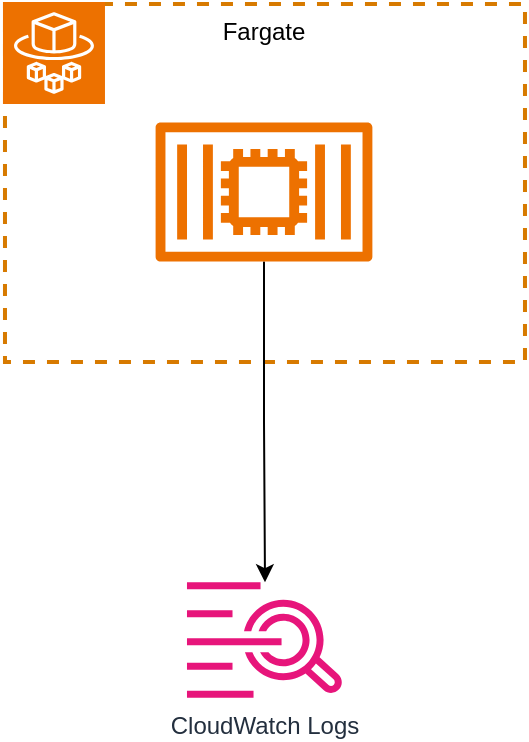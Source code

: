 <mxfile version="22.1.16" type="device">
  <diagram name="Page-1" id="zY7SxFBhwLeRdlEAGRFr">
    <mxGraphModel dx="1098" dy="988" grid="1" gridSize="10" guides="1" tooltips="1" connect="1" arrows="1" fold="1" page="1" pageScale="1" pageWidth="850" pageHeight="1100" math="0" shadow="0">
      <root>
        <mxCell id="0" />
        <mxCell id="1" parent="0" />
        <mxCell id="jwf3IsL6oHCS6uraMTBT-2" value="Fargate" style="rounded=0;whiteSpace=wrap;html=1;fillColor=none;dashed=1;strokeWidth=2;strokeColor=#d77a00;labelPosition=center;verticalLabelPosition=middle;align=center;verticalAlign=top;" vertex="1" parent="1">
          <mxGeometry x="335.49" y="331" width="260" height="179" as="geometry" />
        </mxCell>
        <mxCell id="jwf3IsL6oHCS6uraMTBT-5" style="edgeStyle=orthogonalEdgeStyle;rounded=0;orthogonalLoop=1;jettySize=auto;html=1;" edge="1" parent="1" source="jwf3IsL6oHCS6uraMTBT-1" target="jwf3IsL6oHCS6uraMTBT-4">
          <mxGeometry relative="1" as="geometry" />
        </mxCell>
        <mxCell id="jwf3IsL6oHCS6uraMTBT-1" value="" style="sketch=0;outlineConnect=0;fontColor=#232F3E;gradientColor=none;fillColor=#ED7100;strokeColor=none;dashed=0;verticalLabelPosition=bottom;verticalAlign=top;align=center;html=1;fontSize=12;fontStyle=0;aspect=fixed;pointerEvents=1;shape=mxgraph.aws4.container_2;" vertex="1" parent="1">
          <mxGeometry x="410.8" y="390" width="108.39" height="70" as="geometry" />
        </mxCell>
        <mxCell id="jwf3IsL6oHCS6uraMTBT-3" value="" style="sketch=0;points=[[0,0,0],[0.25,0,0],[0.5,0,0],[0.75,0,0],[1,0,0],[0,1,0],[0.25,1,0],[0.5,1,0],[0.75,1,0],[1,1,0],[0,0.25,0],[0,0.5,0],[0,0.75,0],[1,0.25,0],[1,0.5,0],[1,0.75,0]];outlineConnect=0;fontColor=#232F3E;fillColor=#ED7100;strokeColor=#ffffff;dashed=0;verticalLabelPosition=bottom;verticalAlign=top;align=center;html=1;fontSize=12;fontStyle=0;aspect=fixed;shape=mxgraph.aws4.resourceIcon;resIcon=mxgraph.aws4.fargate;" vertex="1" parent="1">
          <mxGeometry x="334.49" y="330" width="51" height="51" as="geometry" />
        </mxCell>
        <mxCell id="jwf3IsL6oHCS6uraMTBT-4" value="CloudWatch Logs" style="sketch=0;outlineConnect=0;fontColor=#232F3E;gradientColor=none;fillColor=#E7157B;strokeColor=none;dashed=0;verticalLabelPosition=bottom;verticalAlign=top;align=center;html=1;fontSize=12;fontStyle=0;aspect=fixed;pointerEvents=1;shape=mxgraph.aws4.cloudwatch_logs;" vertex="1" parent="1">
          <mxGeometry x="426.49" y="620" width="78" height="58" as="geometry" />
        </mxCell>
      </root>
    </mxGraphModel>
  </diagram>
</mxfile>
